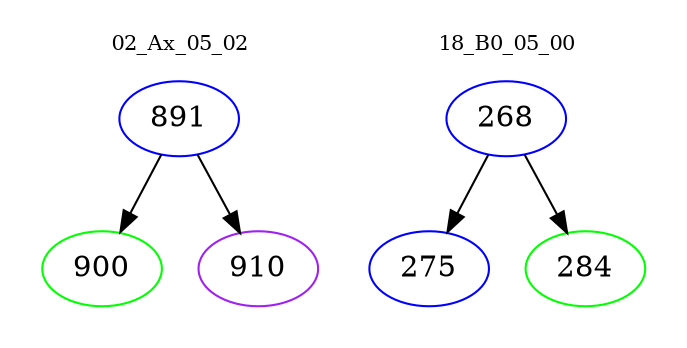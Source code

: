 digraph{
subgraph cluster_0 {
color = white
label = "02_Ax_05_02";
fontsize=10;
T0_891 [label="891", color="blue"]
T0_891 -> T0_900 [color="black"]
T0_900 [label="900", color="green"]
T0_891 -> T0_910 [color="black"]
T0_910 [label="910", color="purple"]
}
subgraph cluster_1 {
color = white
label = "18_B0_05_00";
fontsize=10;
T1_268 [label="268", color="blue"]
T1_268 -> T1_275 [color="black"]
T1_275 [label="275", color="blue"]
T1_268 -> T1_284 [color="black"]
T1_284 [label="284", color="green"]
}
}
